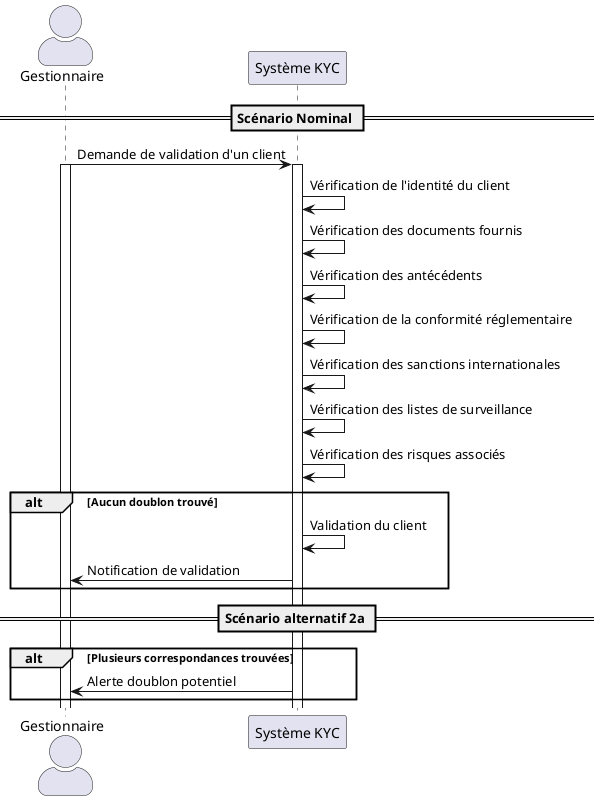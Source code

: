 @startuml UC028
skinparam actorStyle awesome

actor "Gestionnaire" as Gestionnaire
participant "Système KYC" as KYC

== Scénario Nominal ==
Gestionnaire -> KYC : Demande de validation d'un client
activate Gestionnaire
activate KYC
KYC -> KYC : Vérification de l'identité du client
KYC -> KYC : Vérification des documents fournis
KYC -> KYC : Vérification des antécédents
KYC -> KYC : Vérification de la conformité réglementaire
KYC -> KYC : Vérification des sanctions internationales
KYC -> KYC : Vérification des listes de surveillance
KYC -> KYC : Vérification des risques associés

alt Aucun doublon trouvé
    KYC -> KYC : Validation du client
    KYC -> Gestionnaire : Notification de validation
end

== Scénario alternatif 2a ==
alt Plusieurs correspondances trouvées
    KYC -> Gestionnaire : Alerte doublon potentiel
end
@enduml
